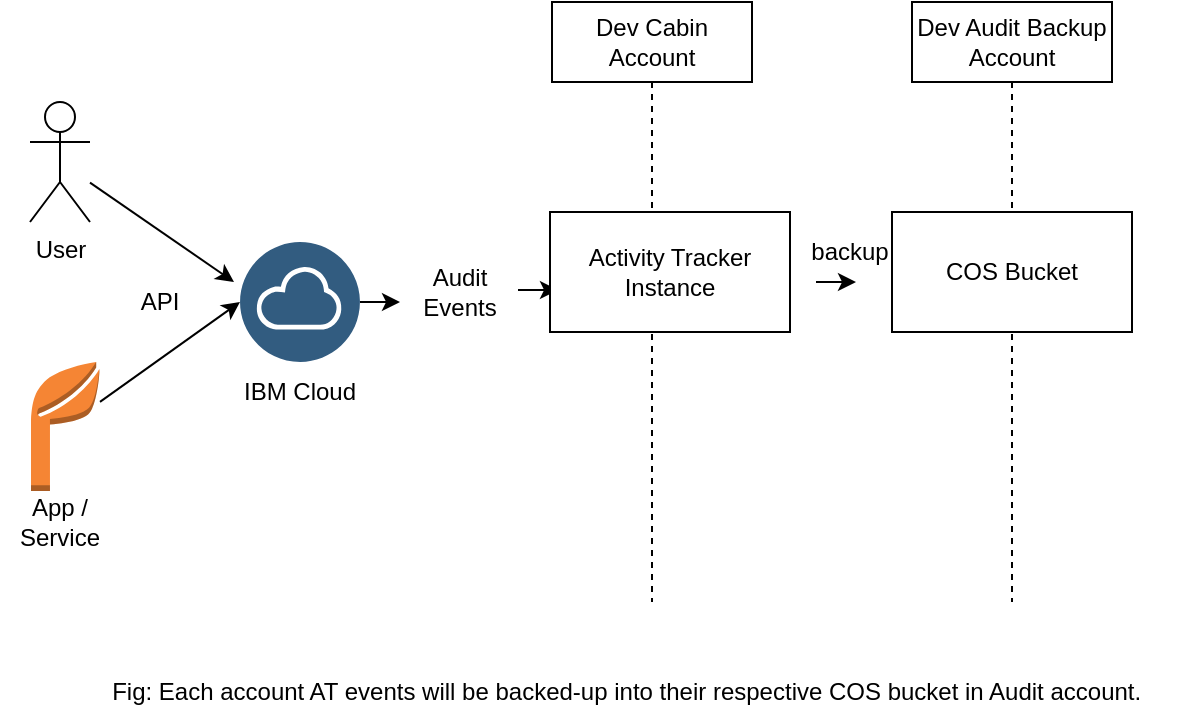 <mxfile version="21.6.8" type="github">
  <diagram name="Page-1" id="2YBvvXClWsGukQMizWep">
    <mxGraphModel dx="920" dy="544" grid="1" gridSize="10" guides="1" tooltips="1" connect="1" arrows="1" fold="1" page="1" pageScale="1" pageWidth="850" pageHeight="1100" math="0" shadow="0">
      <root>
        <mxCell id="0" />
        <mxCell id="1" parent="0" />
        <mxCell id="aM9ryv3xv72pqoxQDRHE-1" value="Dev Cabin Account" style="shape=umlLifeline;perimeter=lifelinePerimeter;whiteSpace=wrap;html=1;container=0;dropTarget=0;collapsible=0;recursiveResize=0;outlineConnect=0;portConstraint=eastwest;newEdgeStyle={&quot;edgeStyle&quot;:&quot;elbowEdgeStyle&quot;,&quot;elbow&quot;:&quot;vertical&quot;,&quot;curved&quot;:0,&quot;rounded&quot;:0};" parent="1" vertex="1">
          <mxGeometry x="306" y="40" width="100" height="300" as="geometry" />
        </mxCell>
        <mxCell id="aM9ryv3xv72pqoxQDRHE-5" value="Dev Audit Backup Account" style="shape=umlLifeline;perimeter=lifelinePerimeter;whiteSpace=wrap;html=1;container=0;dropTarget=0;collapsible=0;recursiveResize=0;outlineConnect=0;portConstraint=eastwest;newEdgeStyle={&quot;edgeStyle&quot;:&quot;elbowEdgeStyle&quot;,&quot;elbow&quot;:&quot;vertical&quot;,&quot;curved&quot;:0,&quot;rounded&quot;:0};" parent="1" vertex="1">
          <mxGeometry x="486" y="40" width="100" height="300" as="geometry" />
        </mxCell>
        <mxCell id="4vx_JHCexmXdJHeHtMgG-1" value="User" style="shape=umlActor;verticalLabelPosition=bottom;verticalAlign=top;html=1;outlineConnect=0;" vertex="1" parent="1">
          <mxGeometry x="45" y="90" width="30" height="60" as="geometry" />
        </mxCell>
        <mxCell id="4vx_JHCexmXdJHeHtMgG-3" value="" style="outlineConnect=0;dashed=0;verticalLabelPosition=bottom;verticalAlign=top;align=center;html=1;shape=mxgraph.aws3.application;fillColor=#F58534;gradientColor=none;" vertex="1" parent="1">
          <mxGeometry x="45.5" y="220" width="34.5" height="64.5" as="geometry" />
        </mxCell>
        <mxCell id="4vx_JHCexmXdJHeHtMgG-8" value="" style="image;aspect=fixed;perimeter=ellipsePerimeter;html=1;align=center;shadow=0;dashed=0;fontColor=#4277BB;labelBackgroundColor=default;fontSize=12;spacingTop=3;image=img/lib/ibm/data/cloud.svg;" vertex="1" parent="1">
          <mxGeometry x="150" y="160" width="60" height="60" as="geometry" />
        </mxCell>
        <mxCell id="4vx_JHCexmXdJHeHtMgG-9" value="" style="endArrow=classic;html=1;rounded=0;entryX=0;entryY=0.5;entryDx=0;entryDy=0;" edge="1" parent="1" source="4vx_JHCexmXdJHeHtMgG-3" target="4vx_JHCexmXdJHeHtMgG-8">
          <mxGeometry width="50" height="50" relative="1" as="geometry">
            <mxPoint x="400" y="400" as="sourcePoint" />
            <mxPoint x="450" y="350" as="targetPoint" />
          </mxGeometry>
        </mxCell>
        <mxCell id="4vx_JHCexmXdJHeHtMgG-10" value="" style="endArrow=classic;html=1;rounded=0;entryX=-0.05;entryY=0.333;entryDx=0;entryDy=0;entryPerimeter=0;" edge="1" parent="1" source="4vx_JHCexmXdJHeHtMgG-1" target="4vx_JHCexmXdJHeHtMgG-8">
          <mxGeometry width="50" height="50" relative="1" as="geometry">
            <mxPoint x="400" y="400" as="sourcePoint" />
            <mxPoint x="450" y="350" as="targetPoint" />
          </mxGeometry>
        </mxCell>
        <mxCell id="4vx_JHCexmXdJHeHtMgG-11" value="API" style="text;html=1;strokeColor=none;fillColor=none;align=center;verticalAlign=middle;whiteSpace=wrap;rounded=0;" vertex="1" parent="1">
          <mxGeometry x="80" y="175" width="60" height="30" as="geometry" />
        </mxCell>
        <mxCell id="4vx_JHCexmXdJHeHtMgG-13" value="IBM Cloud" style="text;html=1;strokeColor=none;fillColor=none;align=center;verticalAlign=middle;whiteSpace=wrap;rounded=0;" vertex="1" parent="1">
          <mxGeometry x="150" y="220" width="60" height="30" as="geometry" />
        </mxCell>
        <mxCell id="4vx_JHCexmXdJHeHtMgG-14" value="Audit Events" style="text;html=1;strokeColor=none;fillColor=none;align=center;verticalAlign=middle;whiteSpace=wrap;rounded=0;" vertex="1" parent="1">
          <mxGeometry x="230" y="170" width="60" height="30" as="geometry" />
        </mxCell>
        <mxCell id="4vx_JHCexmXdJHeHtMgG-15" value="" style="endArrow=classic;html=1;rounded=0;exitX=1;exitY=0.5;exitDx=0;exitDy=0;entryX=0;entryY=0.667;entryDx=0;entryDy=0;entryPerimeter=0;" edge="1" parent="1" source="4vx_JHCexmXdJHeHtMgG-8" target="4vx_JHCexmXdJHeHtMgG-14">
          <mxGeometry width="50" height="50" relative="1" as="geometry">
            <mxPoint x="400" y="400" as="sourcePoint" />
            <mxPoint x="450" y="350" as="targetPoint" />
          </mxGeometry>
        </mxCell>
        <mxCell id="4vx_JHCexmXdJHeHtMgG-17" value="" style="endArrow=classic;html=1;rounded=0;exitX=1;exitY=0.5;exitDx=0;exitDy=0;entryX=0;entryY=0.667;entryDx=0;entryDy=0;entryPerimeter=0;" edge="1" parent="1">
          <mxGeometry width="50" height="50" relative="1" as="geometry">
            <mxPoint x="289" y="184" as="sourcePoint" />
            <mxPoint x="309" y="184" as="targetPoint" />
          </mxGeometry>
        </mxCell>
        <mxCell id="4vx_JHCexmXdJHeHtMgG-18" value="App / Service" style="text;html=1;strokeColor=none;fillColor=none;align=center;verticalAlign=middle;whiteSpace=wrap;rounded=0;" vertex="1" parent="1">
          <mxGeometry x="30" y="290" width="60" height="20" as="geometry" />
        </mxCell>
        <mxCell id="4vx_JHCexmXdJHeHtMgG-19" value="Activity Tracker Instance" style="rounded=0;whiteSpace=wrap;html=1;" vertex="1" parent="1">
          <mxGeometry x="305" y="145" width="120" height="60" as="geometry" />
        </mxCell>
        <mxCell id="4vx_JHCexmXdJHeHtMgG-20" value="COS Bucket" style="rounded=0;whiteSpace=wrap;html=1;" vertex="1" parent="1">
          <mxGeometry x="476" y="145" width="120" height="60" as="geometry" />
        </mxCell>
        <mxCell id="4vx_JHCexmXdJHeHtMgG-21" value="" style="endArrow=classic;html=1;rounded=0;exitX=1;exitY=0.5;exitDx=0;exitDy=0;entryX=0;entryY=0.667;entryDx=0;entryDy=0;entryPerimeter=0;" edge="1" parent="1">
          <mxGeometry width="50" height="50" relative="1" as="geometry">
            <mxPoint x="438" y="180" as="sourcePoint" />
            <mxPoint x="458" y="180" as="targetPoint" />
          </mxGeometry>
        </mxCell>
        <mxCell id="4vx_JHCexmXdJHeHtMgG-22" value="backup" style="text;html=1;strokeColor=none;fillColor=none;align=center;verticalAlign=middle;whiteSpace=wrap;rounded=0;" vertex="1" parent="1">
          <mxGeometry x="425" y="150" width="60" height="30" as="geometry" />
        </mxCell>
        <mxCell id="4vx_JHCexmXdJHeHtMgG-26" value="Fig: Each account AT events will be backed-up into their respective COS bucket in Audit account.&amp;nbsp;" style="text;html=1;strokeColor=none;fillColor=none;align=center;verticalAlign=middle;whiteSpace=wrap;rounded=0;" vertex="1" parent="1">
          <mxGeometry x="60" y="370" width="570" height="30" as="geometry" />
        </mxCell>
      </root>
    </mxGraphModel>
  </diagram>
</mxfile>
